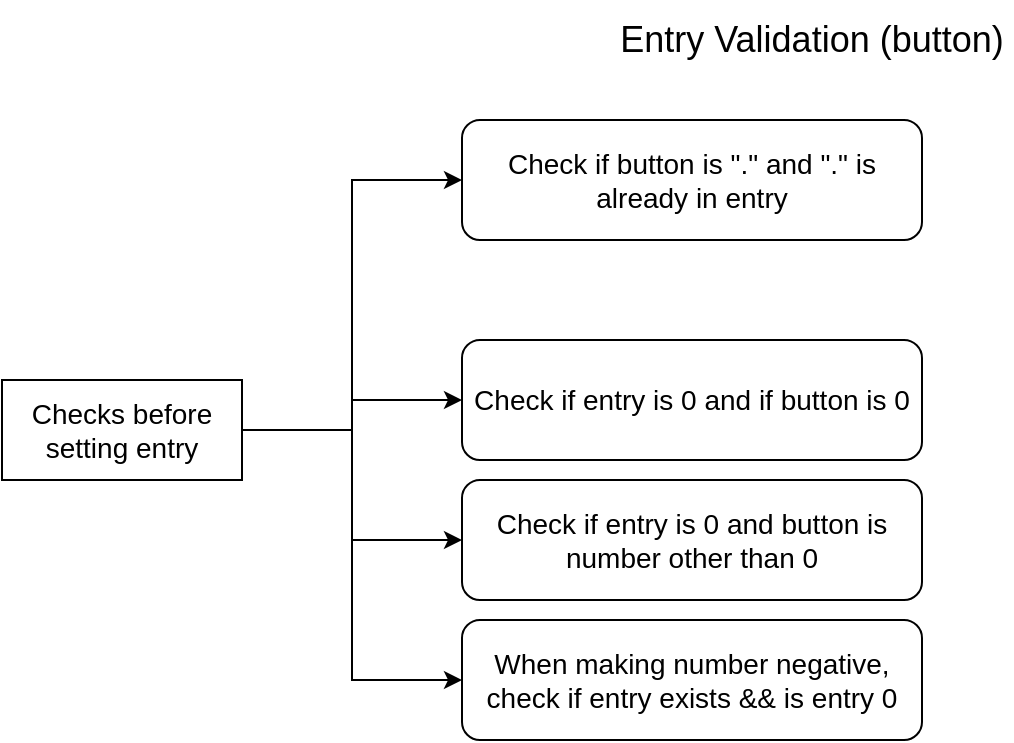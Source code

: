 <mxfile version="17.2.4" type="github">
  <diagram id="TZoMnfLU2BDx9-k30hga" name="Page-1">
    <mxGraphModel dx="1381" dy="795" grid="1" gridSize="10" guides="1" tooltips="1" connect="1" arrows="1" fold="1" page="1" pageScale="1" pageWidth="850" pageHeight="1100" math="0" shadow="0">
      <root>
        <mxCell id="0" />
        <mxCell id="1" parent="0" />
        <mxCell id="1ex6nhGH8Mem6hA5X4y0-2" value="Entry Validation (button)" style="text;html=1;strokeColor=none;fillColor=none;align=center;verticalAlign=middle;whiteSpace=wrap;rounded=0;fontSize=18;" vertex="1" parent="1">
          <mxGeometry x="325" y="40" width="200" height="40" as="geometry" />
        </mxCell>
        <mxCell id="1ex6nhGH8Mem6hA5X4y0-11" style="edgeStyle=orthogonalEdgeStyle;rounded=0;orthogonalLoop=1;jettySize=auto;html=1;exitX=1;exitY=0.5;exitDx=0;exitDy=0;entryX=0;entryY=0.5;entryDx=0;entryDy=0;fontSize=14;" edge="1" parent="1" source="1ex6nhGH8Mem6hA5X4y0-3" target="1ex6nhGH8Mem6hA5X4y0-8">
          <mxGeometry relative="1" as="geometry" />
        </mxCell>
        <mxCell id="1ex6nhGH8Mem6hA5X4y0-16" style="edgeStyle=orthogonalEdgeStyle;rounded=0;orthogonalLoop=1;jettySize=auto;html=1;exitX=1;exitY=0.5;exitDx=0;exitDy=0;entryX=0;entryY=0.5;entryDx=0;entryDy=0;fontSize=14;" edge="1" parent="1" source="1ex6nhGH8Mem6hA5X4y0-3" target="1ex6nhGH8Mem6hA5X4y0-15">
          <mxGeometry relative="1" as="geometry" />
        </mxCell>
        <mxCell id="1ex6nhGH8Mem6hA5X4y0-28" style="edgeStyle=orthogonalEdgeStyle;rounded=0;orthogonalLoop=1;jettySize=auto;html=1;exitX=1;exitY=0.5;exitDx=0;exitDy=0;entryX=0;entryY=0.5;entryDx=0;entryDy=0;fontSize=14;" edge="1" parent="1" source="1ex6nhGH8Mem6hA5X4y0-3" target="1ex6nhGH8Mem6hA5X4y0-27">
          <mxGeometry relative="1" as="geometry" />
        </mxCell>
        <mxCell id="1ex6nhGH8Mem6hA5X4y0-29" style="edgeStyle=orthogonalEdgeStyle;rounded=0;orthogonalLoop=1;jettySize=auto;html=1;exitX=1;exitY=0.5;exitDx=0;exitDy=0;entryX=0;entryY=0.5;entryDx=0;entryDy=0;fontSize=14;" edge="1" parent="1" source="1ex6nhGH8Mem6hA5X4y0-3" target="1ex6nhGH8Mem6hA5X4y0-26">
          <mxGeometry relative="1" as="geometry" />
        </mxCell>
        <mxCell id="1ex6nhGH8Mem6hA5X4y0-3" value="Checks before setting entry" style="rounded=0;whiteSpace=wrap;html=1;fontSize=14;" vertex="1" parent="1">
          <mxGeometry x="20" y="230" width="120" height="50" as="geometry" />
        </mxCell>
        <mxCell id="1ex6nhGH8Mem6hA5X4y0-8" value="Check if entry is 0 and if button is 0" style="rounded=1;whiteSpace=wrap;html=1;fontSize=14;" vertex="1" parent="1">
          <mxGeometry x="250" y="210" width="230" height="60" as="geometry" />
        </mxCell>
        <mxCell id="1ex6nhGH8Mem6hA5X4y0-15" value="Check if button is &quot;.&quot; and &quot;.&quot; is already in entry" style="rounded=1;whiteSpace=wrap;html=1;fontSize=14;" vertex="1" parent="1">
          <mxGeometry x="250" y="100" width="230" height="60" as="geometry" />
        </mxCell>
        <mxCell id="1ex6nhGH8Mem6hA5X4y0-26" value="When making number negative, check if entry exists &amp;amp;&amp;amp; is entry 0" style="rounded=1;whiteSpace=wrap;html=1;fontSize=14;" vertex="1" parent="1">
          <mxGeometry x="250" y="350" width="230" height="60" as="geometry" />
        </mxCell>
        <mxCell id="1ex6nhGH8Mem6hA5X4y0-27" value="Check if entry is 0 and button is number other than 0" style="rounded=1;whiteSpace=wrap;html=1;fontSize=14;" vertex="1" parent="1">
          <mxGeometry x="250" y="280" width="230" height="60" as="geometry" />
        </mxCell>
      </root>
    </mxGraphModel>
  </diagram>
</mxfile>
